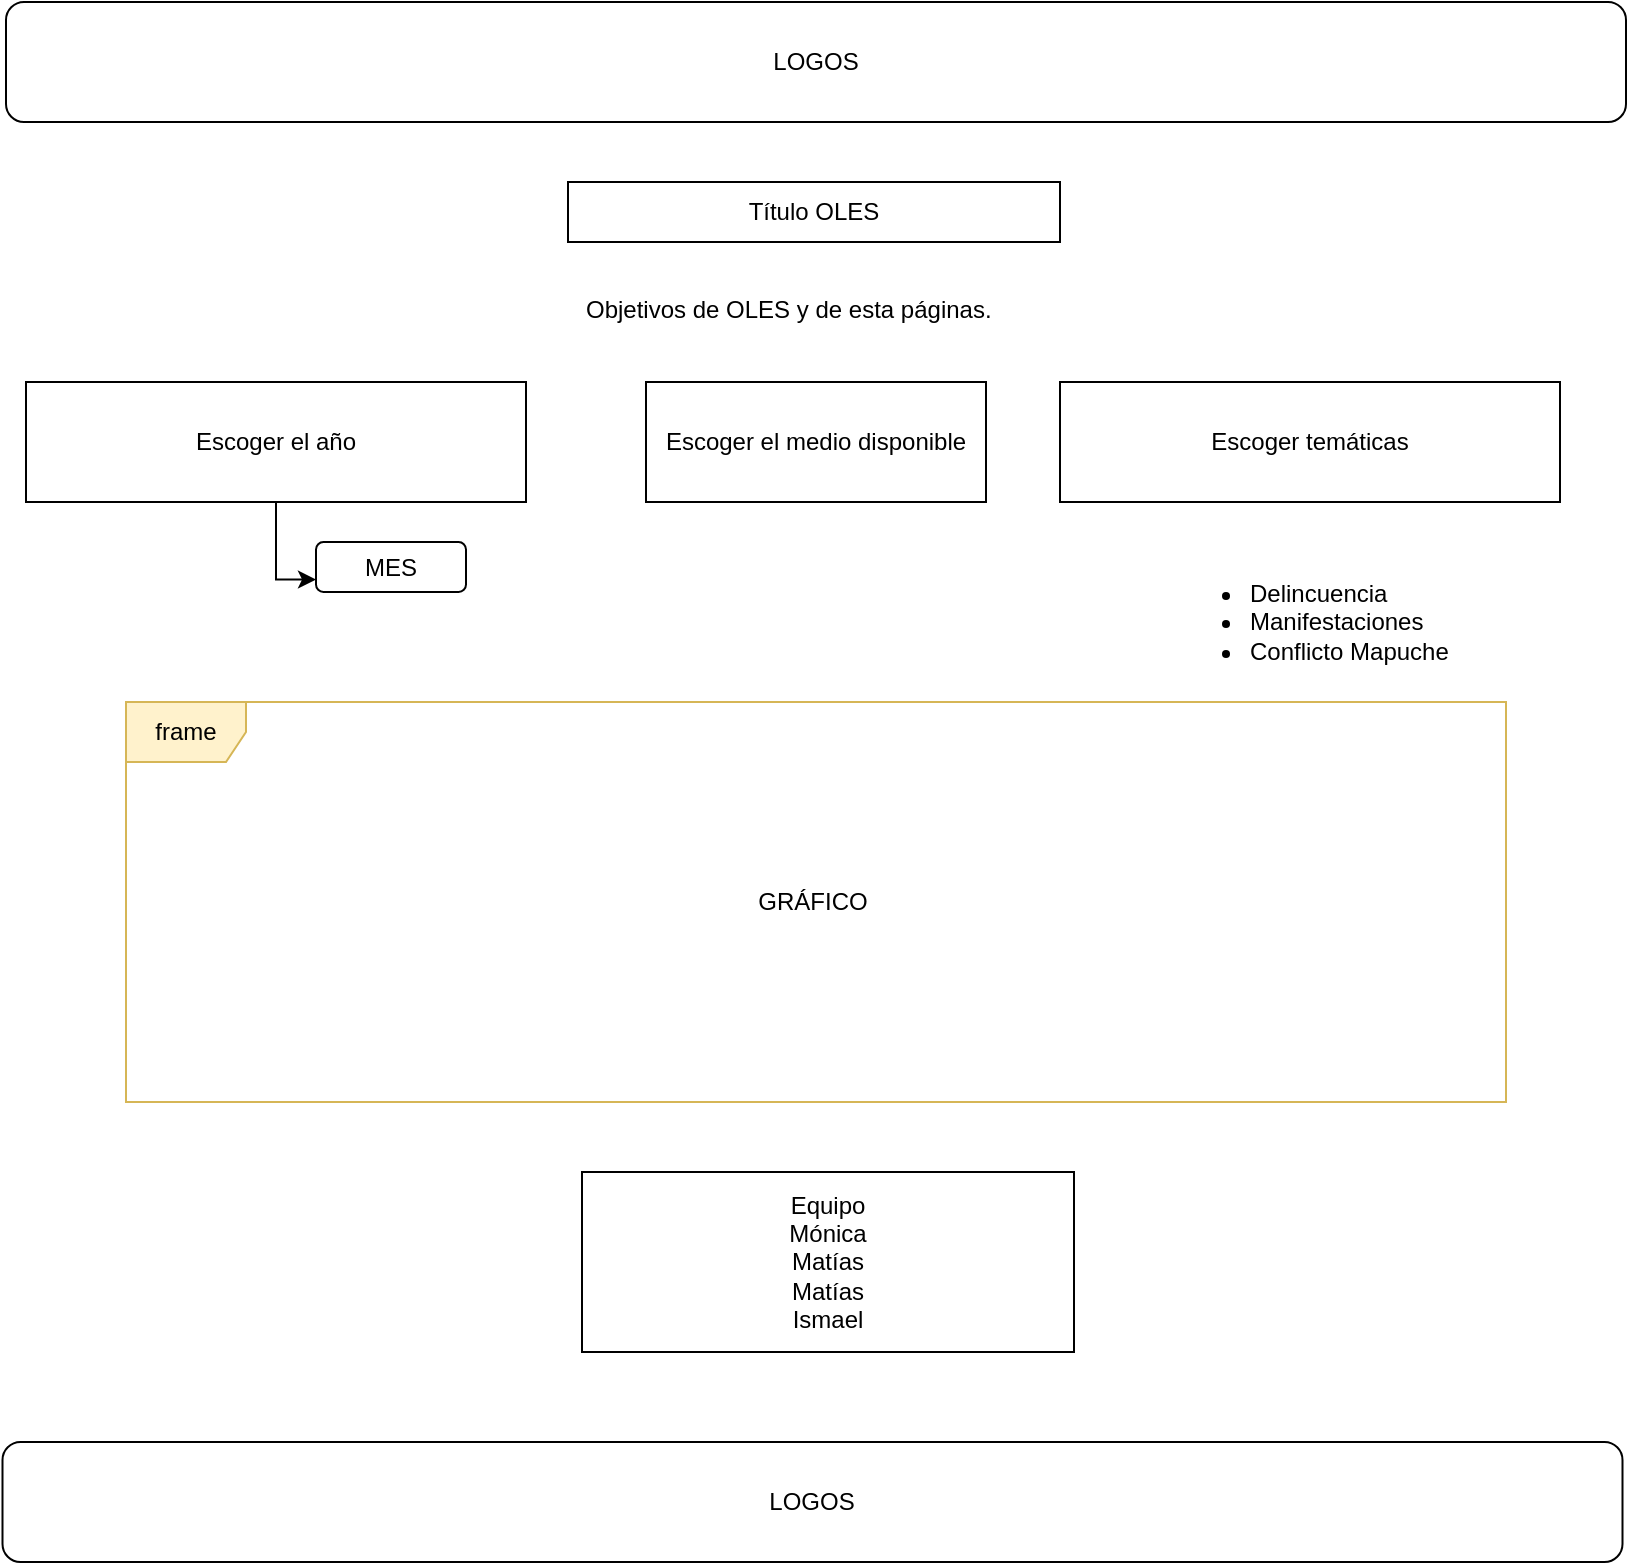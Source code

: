 <mxfile version="24.7.12">
  <diagram name="Página-1" id="4ZRN4UWjjM0IzHD2vcOy">
    <mxGraphModel dx="1074" dy="1848" grid="1" gridSize="15" guides="1" tooltips="1" connect="1" arrows="1" fold="1" page="1" pageScale="1" pageWidth="827" pageHeight="1169" background="none" math="0" shadow="0">
      <root>
        <mxCell id="0" />
        <mxCell id="1" parent="0" />
        <mxCell id="WcUvovQqYXi-BetBfTI6-1" value="Título OLES" style="rounded=0;whiteSpace=wrap;html=1;" vertex="1" parent="1">
          <mxGeometry x="291" y="60" width="246" height="30" as="geometry" />
        </mxCell>
        <mxCell id="WcUvovQqYXi-BetBfTI6-4" value="Objetivos de OLES y de esta páginas." style="text;html=1;whiteSpace=wrap;overflow=hidden;rounded=0;" vertex="1" parent="1">
          <mxGeometry x="298" y="110" width="239" height="50" as="geometry" />
        </mxCell>
        <mxCell id="WcUvovQqYXi-BetBfTI6-5" value="LOGOS" style="rounded=1;whiteSpace=wrap;html=1;" vertex="1" parent="1">
          <mxGeometry x="10" y="-30" width="810" height="60" as="geometry" />
        </mxCell>
        <mxCell id="WcUvovQqYXi-BetBfTI6-28" style="edgeStyle=orthogonalEdgeStyle;rounded=0;orthogonalLoop=1;jettySize=auto;html=1;exitX=0.5;exitY=1;exitDx=0;exitDy=0;entryX=0;entryY=0.75;entryDx=0;entryDy=0;" edge="1" parent="1" source="WcUvovQqYXi-BetBfTI6-10" target="WcUvovQqYXi-BetBfTI6-27">
          <mxGeometry relative="1" as="geometry" />
        </mxCell>
        <mxCell id="WcUvovQqYXi-BetBfTI6-10" value="Escoger el año" style="rounded=0;whiteSpace=wrap;html=1;" vertex="1" parent="1">
          <mxGeometry x="20" y="160" width="250" height="60" as="geometry" />
        </mxCell>
        <mxCell id="WcUvovQqYXi-BetBfTI6-11" value="Escoger temáticas" style="rounded=0;whiteSpace=wrap;html=1;" vertex="1" parent="1">
          <mxGeometry x="537" y="160" width="250" height="60" as="geometry" />
        </mxCell>
        <mxCell id="WcUvovQqYXi-BetBfTI6-14" value="&lt;ul&gt;&lt;li&gt;Delincuencia&lt;/li&gt;&lt;li&gt;Manifestaciones&lt;/li&gt;&lt;li&gt;Conflicto Mapuche&lt;/li&gt;&lt;/ul&gt;" style="text;strokeColor=none;fillColor=none;html=1;whiteSpace=wrap;verticalAlign=middle;overflow=hidden;" vertex="1" parent="1">
          <mxGeometry x="590" y="240" width="165" height="80" as="geometry" />
        </mxCell>
        <mxCell id="WcUvovQqYXi-BetBfTI6-15" value="Escoger el medio disponible" style="rounded=0;whiteSpace=wrap;html=1;" vertex="1" parent="1">
          <mxGeometry x="330" y="160" width="170" height="60" as="geometry" />
        </mxCell>
        <mxCell id="WcUvovQqYXi-BetBfTI6-16" value="frame" style="shape=umlFrame;whiteSpace=wrap;html=1;pointerEvents=0;strokeColor=#d6b656;fillColor=#fff2cc;" vertex="1" parent="1">
          <mxGeometry x="70" y="320" width="690" height="200" as="geometry" />
        </mxCell>
        <mxCell id="WcUvovQqYXi-BetBfTI6-18" value="GRÁFICO" style="text;html=1;align=center;verticalAlign=middle;whiteSpace=wrap;rounded=0;" vertex="1" parent="1">
          <mxGeometry x="357" y="390" width="112.5" height="60" as="geometry" />
        </mxCell>
        <mxCell id="WcUvovQqYXi-BetBfTI6-27" value="MES" style="rounded=1;whiteSpace=wrap;html=1;" vertex="1" parent="1">
          <mxGeometry x="165" y="240" width="75" height="25" as="geometry" />
        </mxCell>
        <mxCell id="WcUvovQqYXi-BetBfTI6-29" value="LOGOS" style="rounded=1;whiteSpace=wrap;html=1;" vertex="1" parent="1">
          <mxGeometry x="8.25" y="690" width="810" height="60" as="geometry" />
        </mxCell>
        <mxCell id="WcUvovQqYXi-BetBfTI6-30" value="Equipo&lt;div&gt;Mónica&lt;/div&gt;&lt;div&gt;Matías&lt;/div&gt;&lt;div&gt;Matías&lt;/div&gt;&lt;div&gt;Ismael&lt;/div&gt;" style="rounded=0;whiteSpace=wrap;html=1;" vertex="1" parent="1">
          <mxGeometry x="298" y="555" width="246" height="90" as="geometry" />
        </mxCell>
      </root>
    </mxGraphModel>
  </diagram>
</mxfile>

